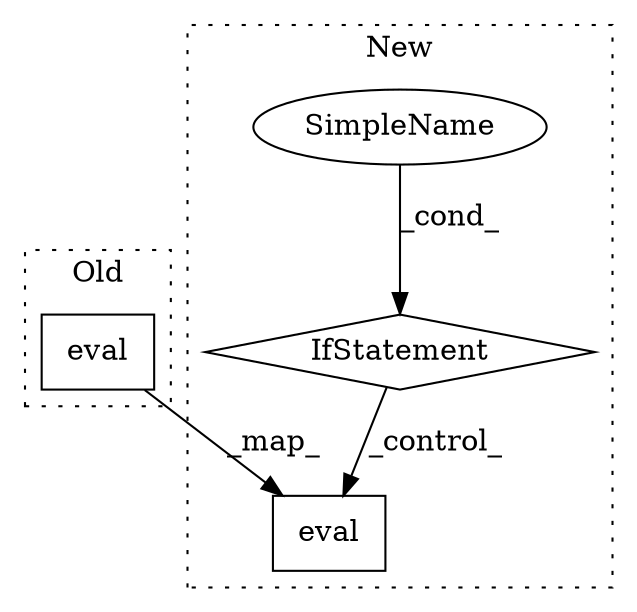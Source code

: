 digraph G {
subgraph cluster0 {
1 [label="eval" a="32" s="15602" l="6" shape="box"];
label = "Old";
style="dotted";
}
subgraph cluster1 {
2 [label="eval" a="32" s="15327" l="6" shape="box"];
3 [label="SimpleName" a="42" s="" l="" shape="ellipse"];
4 [label="IfStatement" a="25" s="14948,14989" l="4,2" shape="diamond"];
label = "New";
style="dotted";
}
1 -> 2 [label="_map_"];
3 -> 4 [label="_cond_"];
4 -> 2 [label="_control_"];
}